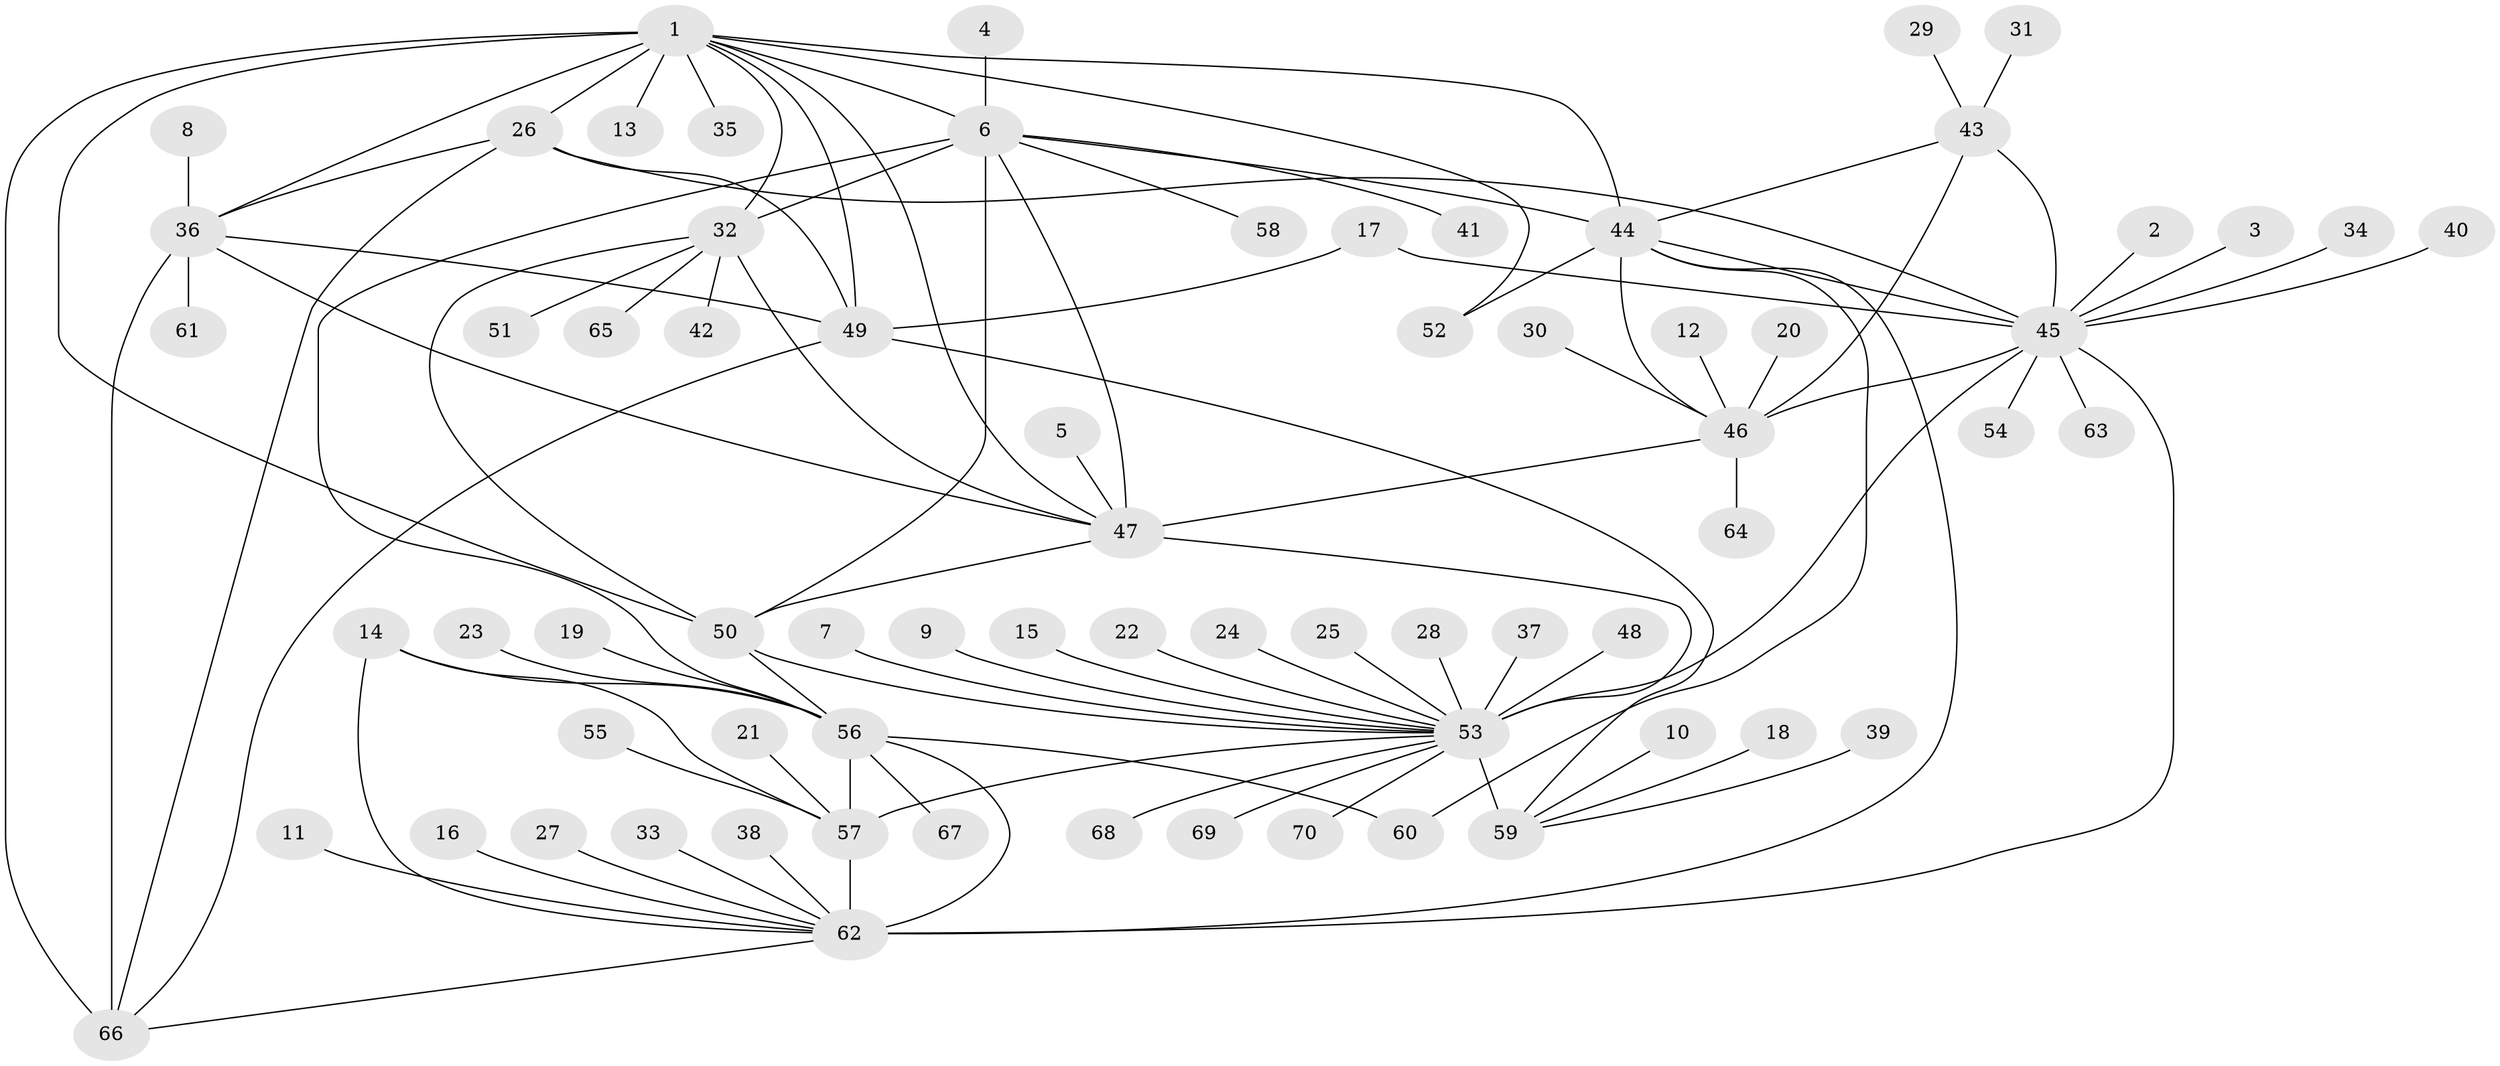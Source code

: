 // original degree distribution, {10: 0.05714285714285714, 9: 0.05714285714285714, 8: 0.03571428571428571, 12: 0.02142857142857143, 7: 0.04285714285714286, 13: 0.014285714285714285, 17: 0.007142857142857143, 6: 0.007142857142857143, 11: 0.007142857142857143, 1: 0.6071428571428571, 2: 0.12142857142857143, 3: 0.02142857142857143}
// Generated by graph-tools (version 1.1) at 2025/50/03/09/25 03:50:28]
// undirected, 70 vertices, 102 edges
graph export_dot {
graph [start="1"]
  node [color=gray90,style=filled];
  1;
  2;
  3;
  4;
  5;
  6;
  7;
  8;
  9;
  10;
  11;
  12;
  13;
  14;
  15;
  16;
  17;
  18;
  19;
  20;
  21;
  22;
  23;
  24;
  25;
  26;
  27;
  28;
  29;
  30;
  31;
  32;
  33;
  34;
  35;
  36;
  37;
  38;
  39;
  40;
  41;
  42;
  43;
  44;
  45;
  46;
  47;
  48;
  49;
  50;
  51;
  52;
  53;
  54;
  55;
  56;
  57;
  58;
  59;
  60;
  61;
  62;
  63;
  64;
  65;
  66;
  67;
  68;
  69;
  70;
  1 -- 6 [weight=3.0];
  1 -- 13 [weight=1.0];
  1 -- 26 [weight=3.0];
  1 -- 32 [weight=1.0];
  1 -- 35 [weight=1.0];
  1 -- 36 [weight=3.0];
  1 -- 44 [weight=1.0];
  1 -- 47 [weight=1.0];
  1 -- 49 [weight=3.0];
  1 -- 50 [weight=1.0];
  1 -- 52 [weight=1.0];
  1 -- 66 [weight=3.0];
  2 -- 45 [weight=1.0];
  3 -- 45 [weight=1.0];
  4 -- 6 [weight=1.0];
  5 -- 47 [weight=1.0];
  6 -- 32 [weight=3.0];
  6 -- 41 [weight=1.0];
  6 -- 44 [weight=1.0];
  6 -- 47 [weight=3.0];
  6 -- 50 [weight=3.0];
  6 -- 56 [weight=1.0];
  6 -- 58 [weight=1.0];
  7 -- 53 [weight=1.0];
  8 -- 36 [weight=1.0];
  9 -- 53 [weight=1.0];
  10 -- 59 [weight=1.0];
  11 -- 62 [weight=1.0];
  12 -- 46 [weight=1.0];
  14 -- 56 [weight=1.0];
  14 -- 57 [weight=3.0];
  14 -- 62 [weight=2.0];
  15 -- 53 [weight=1.0];
  16 -- 62 [weight=1.0];
  17 -- 45 [weight=1.0];
  17 -- 49 [weight=1.0];
  18 -- 59 [weight=1.0];
  19 -- 56 [weight=1.0];
  20 -- 46 [weight=1.0];
  21 -- 57 [weight=1.0];
  22 -- 53 [weight=1.0];
  23 -- 56 [weight=1.0];
  24 -- 53 [weight=1.0];
  25 -- 53 [weight=1.0];
  26 -- 36 [weight=1.0];
  26 -- 45 [weight=1.0];
  26 -- 49 [weight=1.0];
  26 -- 66 [weight=1.0];
  27 -- 62 [weight=1.0];
  28 -- 53 [weight=1.0];
  29 -- 43 [weight=1.0];
  30 -- 46 [weight=1.0];
  31 -- 43 [weight=1.0];
  32 -- 42 [weight=1.0];
  32 -- 47 [weight=1.0];
  32 -- 50 [weight=1.0];
  32 -- 51 [weight=1.0];
  32 -- 65 [weight=1.0];
  33 -- 62 [weight=1.0];
  34 -- 45 [weight=1.0];
  36 -- 47 [weight=1.0];
  36 -- 49 [weight=1.0];
  36 -- 61 [weight=1.0];
  36 -- 66 [weight=1.0];
  37 -- 53 [weight=1.0];
  38 -- 62 [weight=1.0];
  39 -- 59 [weight=1.0];
  40 -- 45 [weight=1.0];
  43 -- 44 [weight=1.0];
  43 -- 45 [weight=1.0];
  43 -- 46 [weight=4.0];
  44 -- 45 [weight=1.0];
  44 -- 46 [weight=4.0];
  44 -- 52 [weight=1.0];
  44 -- 60 [weight=1.0];
  44 -- 62 [weight=1.0];
  45 -- 46 [weight=4.0];
  45 -- 53 [weight=1.0];
  45 -- 54 [weight=1.0];
  45 -- 62 [weight=1.0];
  45 -- 63 [weight=1.0];
  46 -- 47 [weight=1.0];
  46 -- 64 [weight=1.0];
  47 -- 50 [weight=1.0];
  47 -- 53 [weight=1.0];
  48 -- 53 [weight=1.0];
  49 -- 59 [weight=1.0];
  49 -- 66 [weight=1.0];
  50 -- 53 [weight=1.0];
  50 -- 56 [weight=1.0];
  53 -- 57 [weight=1.0];
  53 -- 59 [weight=10.0];
  53 -- 68 [weight=1.0];
  53 -- 69 [weight=1.0];
  53 -- 70 [weight=1.0];
  55 -- 57 [weight=1.0];
  56 -- 57 [weight=3.0];
  56 -- 60 [weight=1.0];
  56 -- 62 [weight=2.0];
  56 -- 67 [weight=1.0];
  57 -- 62 [weight=6.0];
  62 -- 66 [weight=1.0];
}
